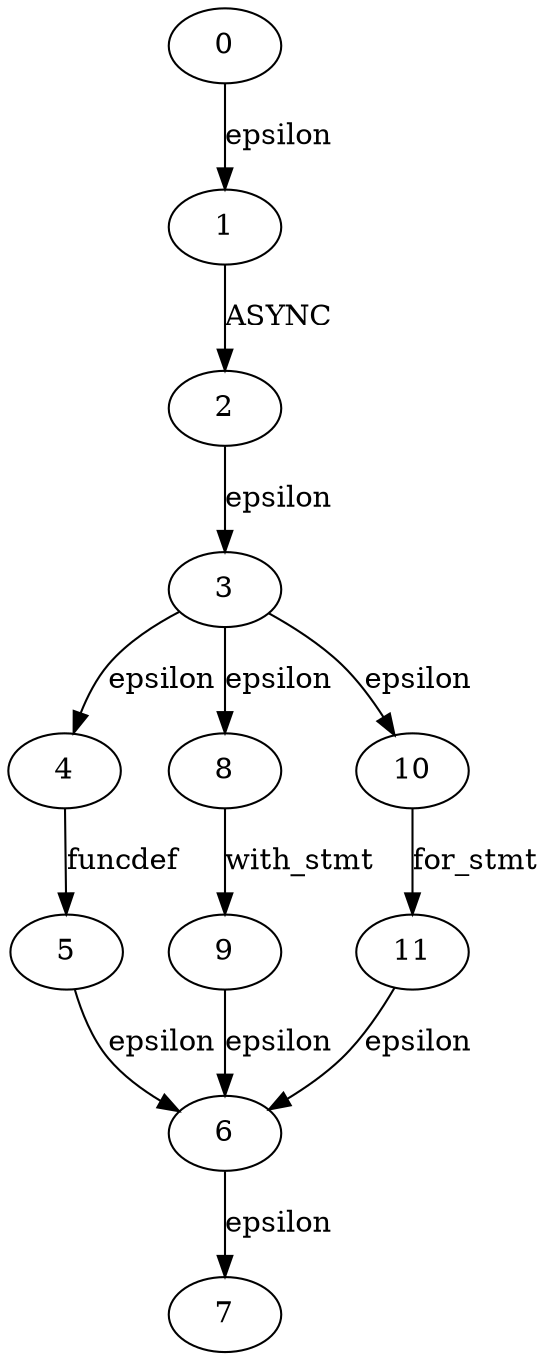 
digraph async_stmt {
  0->1[label=epsilon]
  1->2[label=ASYNC]
  2->3[label=epsilon]
  3->4[label=epsilon]
  4->5[label=funcdef]
  5->6[label=epsilon]
  6->7[label=epsilon]
  3->8[label=epsilon]
  8->9[label=with_stmt]
  9->6[label=epsilon]
  3->10[label=epsilon]
  10->11[label=for_stmt]
  11->6[label=epsilon]
}
